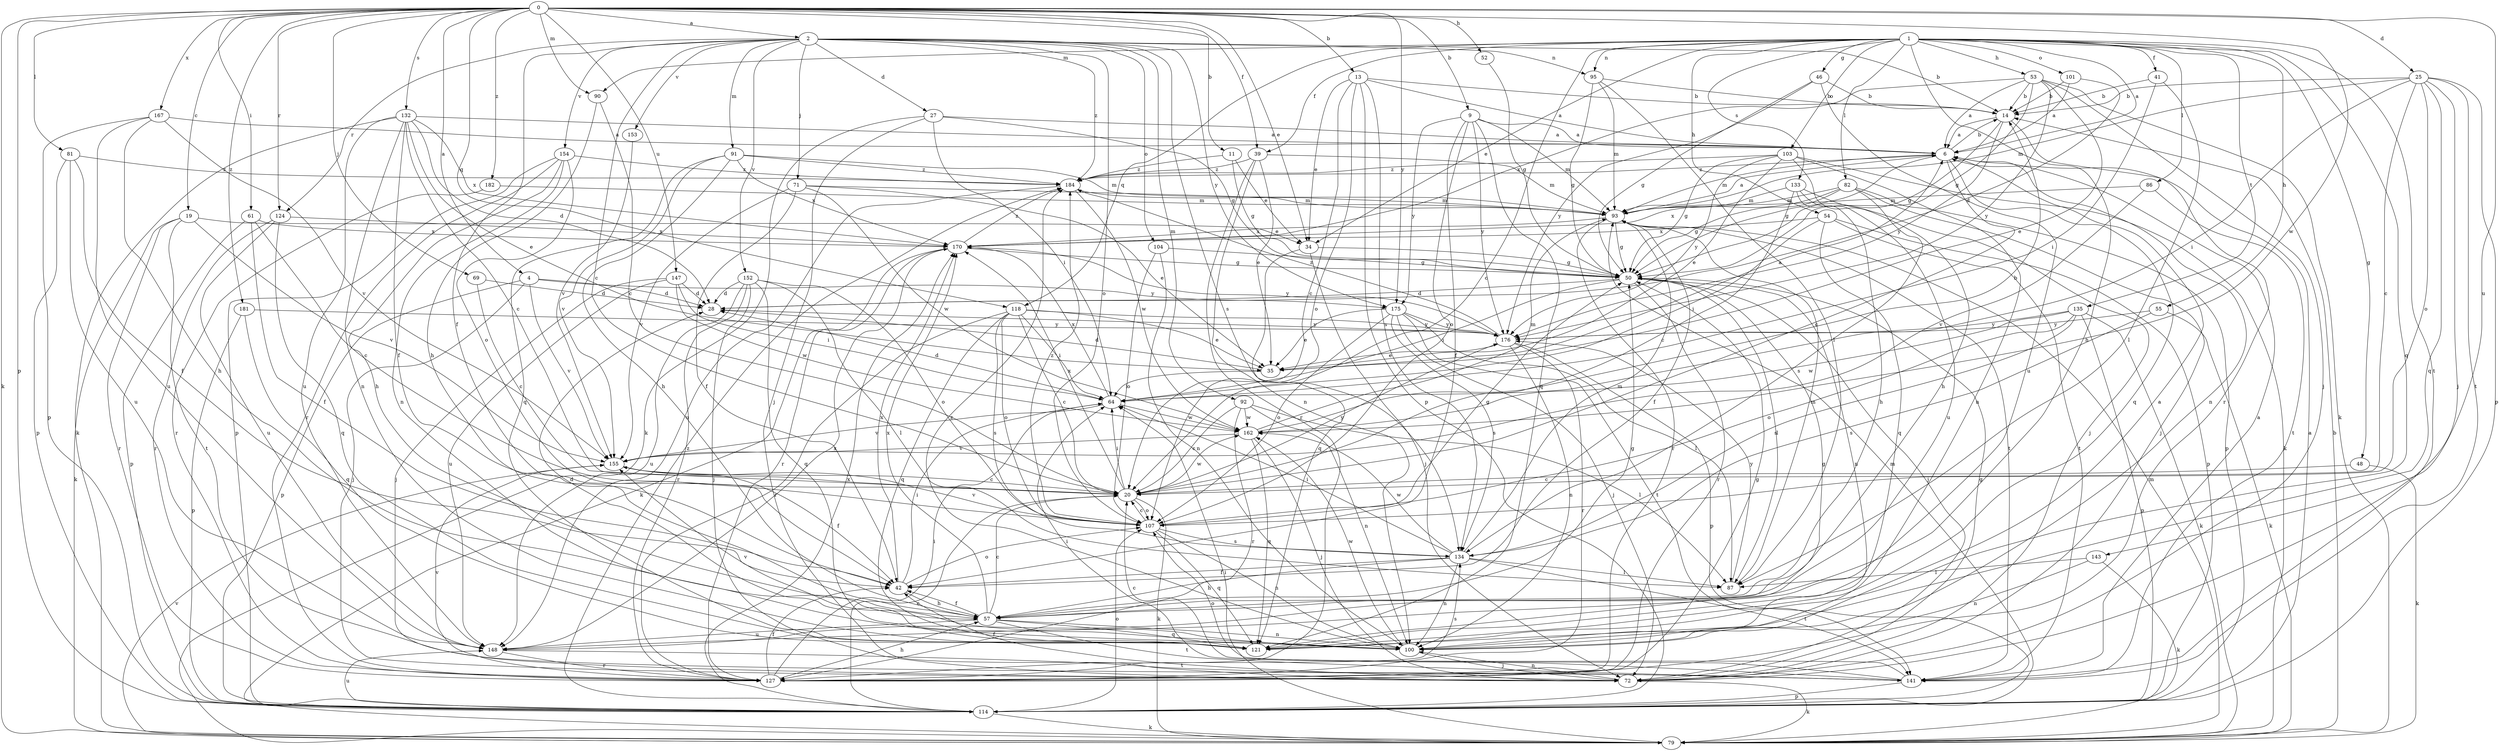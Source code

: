 strict digraph  {
0;
1;
2;
4;
6;
9;
11;
13;
14;
19;
20;
25;
27;
28;
34;
35;
39;
41;
42;
46;
48;
50;
52;
53;
54;
55;
57;
61;
64;
69;
71;
72;
79;
81;
82;
86;
87;
90;
91;
92;
93;
95;
100;
101;
103;
104;
107;
114;
118;
121;
124;
127;
132;
133;
134;
135;
141;
143;
147;
148;
152;
153;
154;
155;
162;
167;
170;
175;
176;
181;
182;
184;
0 -> 2  [label=a];
0 -> 4  [label=a];
0 -> 9  [label=b];
0 -> 11  [label=b];
0 -> 13  [label=b];
0 -> 19  [label=c];
0 -> 25  [label=d];
0 -> 34  [label=e];
0 -> 39  [label=f];
0 -> 52  [label=h];
0 -> 61  [label=i];
0 -> 69  [label=j];
0 -> 79  [label=k];
0 -> 81  [label=l];
0 -> 90  [label=m];
0 -> 114  [label=p];
0 -> 118  [label=q];
0 -> 124  [label=r];
0 -> 132  [label=s];
0 -> 143  [label=u];
0 -> 147  [label=u];
0 -> 162  [label=w];
0 -> 167  [label=x];
0 -> 175  [label=y];
0 -> 181  [label=z];
0 -> 182  [label=z];
1 -> 6  [label=a];
1 -> 20  [label=c];
1 -> 34  [label=e];
1 -> 39  [label=f];
1 -> 41  [label=f];
1 -> 46  [label=g];
1 -> 48  [label=g];
1 -> 53  [label=h];
1 -> 54  [label=h];
1 -> 55  [label=h];
1 -> 57  [label=h];
1 -> 82  [label=l];
1 -> 86  [label=l];
1 -> 90  [label=m];
1 -> 95  [label=n];
1 -> 101  [label=o];
1 -> 103  [label=o];
1 -> 118  [label=q];
1 -> 121  [label=q];
1 -> 133  [label=s];
1 -> 135  [label=t];
1 -> 141  [label=t];
2 -> 14  [label=b];
2 -> 20  [label=c];
2 -> 27  [label=d];
2 -> 42  [label=f];
2 -> 71  [label=j];
2 -> 91  [label=m];
2 -> 92  [label=m];
2 -> 95  [label=n];
2 -> 104  [label=o];
2 -> 107  [label=o];
2 -> 124  [label=r];
2 -> 134  [label=s];
2 -> 152  [label=v];
2 -> 153  [label=v];
2 -> 154  [label=v];
2 -> 175  [label=y];
2 -> 184  [label=z];
4 -> 28  [label=d];
4 -> 72  [label=j];
4 -> 114  [label=p];
4 -> 155  [label=v];
4 -> 175  [label=y];
6 -> 14  [label=b];
6 -> 20  [label=c];
6 -> 50  [label=g];
6 -> 93  [label=m];
6 -> 100  [label=n];
6 -> 121  [label=q];
6 -> 184  [label=z];
9 -> 6  [label=a];
9 -> 42  [label=f];
9 -> 93  [label=m];
9 -> 107  [label=o];
9 -> 121  [label=q];
9 -> 175  [label=y];
9 -> 176  [label=y];
11 -> 34  [label=e];
11 -> 50  [label=g];
11 -> 184  [label=z];
13 -> 6  [label=a];
13 -> 14  [label=b];
13 -> 20  [label=c];
13 -> 34  [label=e];
13 -> 107  [label=o];
13 -> 114  [label=p];
13 -> 134  [label=s];
14 -> 6  [label=a];
14 -> 50  [label=g];
14 -> 127  [label=r];
14 -> 176  [label=y];
19 -> 34  [label=e];
19 -> 79  [label=k];
19 -> 127  [label=r];
19 -> 141  [label=t];
19 -> 155  [label=v];
20 -> 64  [label=i];
20 -> 79  [label=k];
20 -> 107  [label=o];
20 -> 162  [label=w];
20 -> 170  [label=x];
20 -> 176  [label=y];
25 -> 14  [label=b];
25 -> 20  [label=c];
25 -> 64  [label=i];
25 -> 72  [label=j];
25 -> 93  [label=m];
25 -> 107  [label=o];
25 -> 114  [label=p];
25 -> 121  [label=q];
25 -> 141  [label=t];
27 -> 6  [label=a];
27 -> 50  [label=g];
27 -> 64  [label=i];
27 -> 72  [label=j];
27 -> 79  [label=k];
28 -> 176  [label=y];
34 -> 50  [label=g];
34 -> 72  [label=j];
34 -> 121  [label=q];
35 -> 6  [label=a];
35 -> 28  [label=d];
35 -> 64  [label=i];
39 -> 35  [label=e];
39 -> 93  [label=m];
39 -> 100  [label=n];
39 -> 127  [label=r];
39 -> 184  [label=z];
41 -> 14  [label=b];
41 -> 64  [label=i];
41 -> 87  [label=l];
42 -> 57  [label=h];
42 -> 64  [label=i];
42 -> 107  [label=o];
42 -> 170  [label=x];
46 -> 14  [label=b];
46 -> 50  [label=g];
46 -> 148  [label=u];
46 -> 176  [label=y];
48 -> 20  [label=c];
48 -> 79  [label=k];
50 -> 28  [label=d];
50 -> 64  [label=i];
50 -> 72  [label=j];
50 -> 87  [label=l];
50 -> 100  [label=n];
50 -> 127  [label=r];
52 -> 50  [label=g];
53 -> 6  [label=a];
53 -> 14  [label=b];
53 -> 35  [label=e];
53 -> 50  [label=g];
53 -> 72  [label=j];
53 -> 79  [label=k];
53 -> 170  [label=x];
53 -> 176  [label=y];
54 -> 64  [label=i];
54 -> 114  [label=p];
54 -> 121  [label=q];
54 -> 141  [label=t];
54 -> 170  [label=x];
55 -> 79  [label=k];
55 -> 134  [label=s];
55 -> 176  [label=y];
57 -> 20  [label=c];
57 -> 42  [label=f];
57 -> 50  [label=g];
57 -> 100  [label=n];
57 -> 121  [label=q];
57 -> 141  [label=t];
57 -> 148  [label=u];
57 -> 170  [label=x];
61 -> 20  [label=c];
61 -> 42  [label=f];
61 -> 114  [label=p];
61 -> 170  [label=x];
64 -> 28  [label=d];
64 -> 155  [label=v];
64 -> 162  [label=w];
64 -> 170  [label=x];
69 -> 20  [label=c];
69 -> 28  [label=d];
71 -> 35  [label=e];
71 -> 42  [label=f];
71 -> 93  [label=m];
71 -> 155  [label=v];
71 -> 162  [label=w];
72 -> 42  [label=f];
72 -> 50  [label=g];
72 -> 79  [label=k];
72 -> 100  [label=n];
79 -> 14  [label=b];
79 -> 64  [label=i];
79 -> 93  [label=m];
79 -> 155  [label=v];
81 -> 42  [label=f];
81 -> 114  [label=p];
81 -> 148  [label=u];
81 -> 184  [label=z];
82 -> 50  [label=g];
82 -> 72  [label=j];
82 -> 93  [label=m];
82 -> 114  [label=p];
82 -> 134  [label=s];
82 -> 170  [label=x];
86 -> 93  [label=m];
86 -> 141  [label=t];
86 -> 155  [label=v];
87 -> 93  [label=m];
87 -> 176  [label=y];
90 -> 20  [label=c];
90 -> 57  [label=h];
91 -> 57  [label=h];
91 -> 93  [label=m];
91 -> 121  [label=q];
91 -> 155  [label=v];
91 -> 170  [label=x];
91 -> 184  [label=z];
92 -> 20  [label=c];
92 -> 87  [label=l];
92 -> 100  [label=n];
92 -> 127  [label=r];
92 -> 162  [label=w];
93 -> 6  [label=a];
93 -> 42  [label=f];
93 -> 50  [label=g];
93 -> 127  [label=r];
93 -> 141  [label=t];
93 -> 170  [label=x];
95 -> 14  [label=b];
95 -> 50  [label=g];
95 -> 87  [label=l];
95 -> 93  [label=m];
100 -> 6  [label=a];
100 -> 28  [label=d];
100 -> 72  [label=j];
100 -> 155  [label=v];
100 -> 162  [label=w];
100 -> 184  [label=z];
101 -> 6  [label=a];
101 -> 14  [label=b];
101 -> 28  [label=d];
103 -> 35  [label=e];
103 -> 50  [label=g];
103 -> 57  [label=h];
103 -> 79  [label=k];
103 -> 100  [label=n];
103 -> 176  [label=y];
103 -> 184  [label=z];
104 -> 50  [label=g];
104 -> 100  [label=n];
104 -> 107  [label=o];
107 -> 20  [label=c];
107 -> 50  [label=g];
107 -> 100  [label=n];
107 -> 121  [label=q];
107 -> 134  [label=s];
107 -> 155  [label=v];
107 -> 184  [label=z];
114 -> 6  [label=a];
114 -> 20  [label=c];
114 -> 79  [label=k];
114 -> 93  [label=m];
114 -> 107  [label=o];
114 -> 148  [label=u];
114 -> 170  [label=x];
114 -> 184  [label=z];
118 -> 20  [label=c];
118 -> 35  [label=e];
118 -> 64  [label=i];
118 -> 107  [label=o];
118 -> 121  [label=q];
118 -> 127  [label=r];
118 -> 134  [label=s];
118 -> 176  [label=y];
121 -> 50  [label=g];
124 -> 121  [label=q];
124 -> 127  [label=r];
124 -> 148  [label=u];
124 -> 170  [label=x];
127 -> 42  [label=f];
127 -> 50  [label=g];
127 -> 57  [label=h];
127 -> 64  [label=i];
127 -> 134  [label=s];
127 -> 155  [label=v];
132 -> 6  [label=a];
132 -> 20  [label=c];
132 -> 28  [label=d];
132 -> 35  [label=e];
132 -> 42  [label=f];
132 -> 79  [label=k];
132 -> 100  [label=n];
132 -> 148  [label=u];
132 -> 170  [label=x];
133 -> 20  [label=c];
133 -> 57  [label=h];
133 -> 72  [label=j];
133 -> 93  [label=m];
133 -> 148  [label=u];
134 -> 42  [label=f];
134 -> 57  [label=h];
134 -> 64  [label=i];
134 -> 87  [label=l];
134 -> 93  [label=m];
134 -> 100  [label=n];
134 -> 141  [label=t];
134 -> 162  [label=w];
135 -> 79  [label=k];
135 -> 107  [label=o];
135 -> 114  [label=p];
135 -> 134  [label=s];
135 -> 162  [label=w];
135 -> 176  [label=y];
141 -> 6  [label=a];
141 -> 20  [label=c];
141 -> 64  [label=i];
141 -> 107  [label=o];
141 -> 114  [label=p];
143 -> 79  [label=k];
143 -> 87  [label=l];
143 -> 100  [label=n];
147 -> 28  [label=d];
147 -> 64  [label=i];
147 -> 72  [label=j];
147 -> 148  [label=u];
147 -> 162  [label=w];
148 -> 127  [label=r];
148 -> 141  [label=t];
148 -> 170  [label=x];
152 -> 28  [label=d];
152 -> 72  [label=j];
152 -> 87  [label=l];
152 -> 107  [label=o];
152 -> 121  [label=q];
152 -> 127  [label=r];
152 -> 148  [label=u];
153 -> 155  [label=v];
154 -> 57  [label=h];
154 -> 100  [label=n];
154 -> 107  [label=o];
154 -> 114  [label=p];
154 -> 127  [label=r];
154 -> 184  [label=z];
155 -> 20  [label=c];
155 -> 42  [label=f];
162 -> 14  [label=b];
162 -> 72  [label=j];
162 -> 93  [label=m];
162 -> 121  [label=q];
162 -> 155  [label=v];
167 -> 6  [label=a];
167 -> 57  [label=h];
167 -> 114  [label=p];
167 -> 148  [label=u];
167 -> 155  [label=v];
170 -> 50  [label=g];
170 -> 79  [label=k];
170 -> 127  [label=r];
170 -> 176  [label=y];
170 -> 184  [label=z];
175 -> 35  [label=e];
175 -> 72  [label=j];
175 -> 87  [label=l];
175 -> 107  [label=o];
175 -> 134  [label=s];
175 -> 141  [label=t];
175 -> 176  [label=y];
176 -> 35  [label=e];
176 -> 100  [label=n];
176 -> 114  [label=p];
176 -> 127  [label=r];
176 -> 184  [label=z];
181 -> 114  [label=p];
181 -> 121  [label=q];
181 -> 176  [label=y];
182 -> 93  [label=m];
182 -> 127  [label=r];
184 -> 93  [label=m];
184 -> 148  [label=u];
184 -> 162  [label=w];
}
